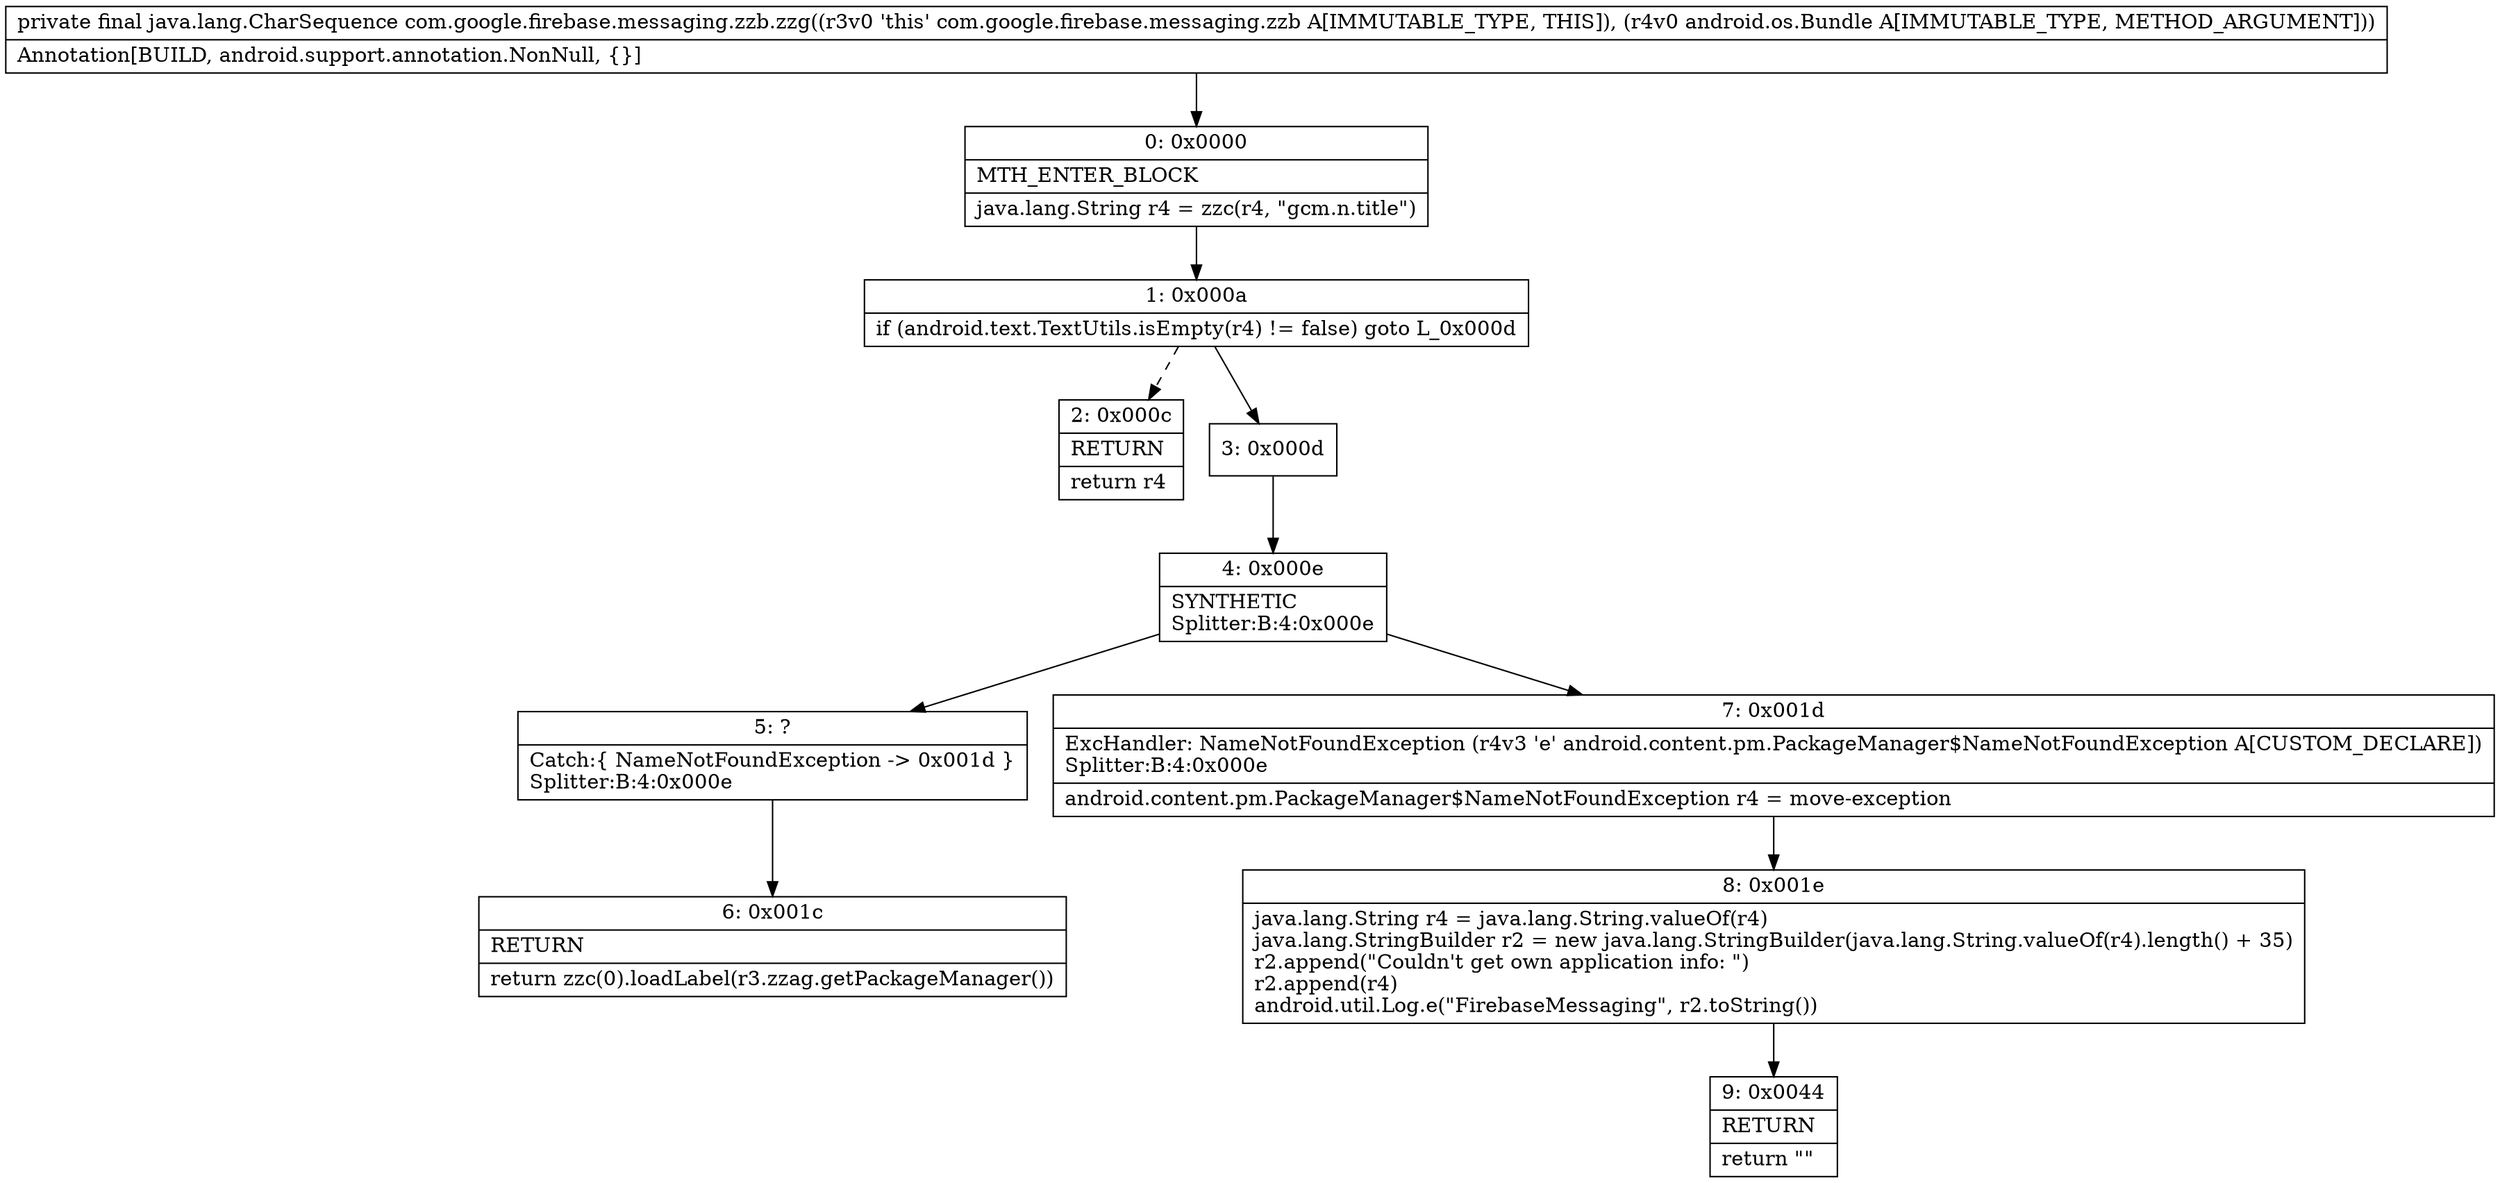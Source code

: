 digraph "CFG forcom.google.firebase.messaging.zzb.zzg(Landroid\/os\/Bundle;)Ljava\/lang\/CharSequence;" {
Node_0 [shape=record,label="{0\:\ 0x0000|MTH_ENTER_BLOCK\l|java.lang.String r4 = zzc(r4, \"gcm.n.title\")\l}"];
Node_1 [shape=record,label="{1\:\ 0x000a|if (android.text.TextUtils.isEmpty(r4) != false) goto L_0x000d\l}"];
Node_2 [shape=record,label="{2\:\ 0x000c|RETURN\l|return r4\l}"];
Node_3 [shape=record,label="{3\:\ 0x000d}"];
Node_4 [shape=record,label="{4\:\ 0x000e|SYNTHETIC\lSplitter:B:4:0x000e\l}"];
Node_5 [shape=record,label="{5\:\ ?|Catch:\{ NameNotFoundException \-\> 0x001d \}\lSplitter:B:4:0x000e\l}"];
Node_6 [shape=record,label="{6\:\ 0x001c|RETURN\l|return zzc(0).loadLabel(r3.zzag.getPackageManager())\l}"];
Node_7 [shape=record,label="{7\:\ 0x001d|ExcHandler: NameNotFoundException (r4v3 'e' android.content.pm.PackageManager$NameNotFoundException A[CUSTOM_DECLARE])\lSplitter:B:4:0x000e\l|android.content.pm.PackageManager$NameNotFoundException r4 = move\-exception\l}"];
Node_8 [shape=record,label="{8\:\ 0x001e|java.lang.String r4 = java.lang.String.valueOf(r4)\ljava.lang.StringBuilder r2 = new java.lang.StringBuilder(java.lang.String.valueOf(r4).length() + 35)\lr2.append(\"Couldn't get own application info: \")\lr2.append(r4)\landroid.util.Log.e(\"FirebaseMessaging\", r2.toString())\l}"];
Node_9 [shape=record,label="{9\:\ 0x0044|RETURN\l|return \"\"\l}"];
MethodNode[shape=record,label="{private final java.lang.CharSequence com.google.firebase.messaging.zzb.zzg((r3v0 'this' com.google.firebase.messaging.zzb A[IMMUTABLE_TYPE, THIS]), (r4v0 android.os.Bundle A[IMMUTABLE_TYPE, METHOD_ARGUMENT]))  | Annotation[BUILD, android.support.annotation.NonNull, \{\}]\l}"];
MethodNode -> Node_0;
Node_0 -> Node_1;
Node_1 -> Node_2[style=dashed];
Node_1 -> Node_3;
Node_3 -> Node_4;
Node_4 -> Node_5;
Node_4 -> Node_7;
Node_5 -> Node_6;
Node_7 -> Node_8;
Node_8 -> Node_9;
}

